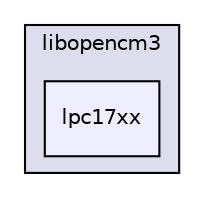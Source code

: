 digraph "/home/esdentem/projects/libopencm3/libopencm3-git/include/libopencm3/lpc17xx/" {
  compound=true
  node [ fontsize="10", fontname="Helvetica"];
  edge [ labelfontsize="10", labelfontname="Helvetica"];
  subgraph clusterdir_6a7820b97a7704ff85bcff20dea7ce23 {
    graph [ bgcolor="#ddddee", pencolor="black", label="libopencm3" fontname="Helvetica", fontsize="10", URL="dir_6a7820b97a7704ff85bcff20dea7ce23.html"]
  dir_33c5f16cd77f7881097367e4c9351f70 [shape=box, label="lpc17xx", style="filled", fillcolor="#eeeeff", pencolor="black", URL="dir_33c5f16cd77f7881097367e4c9351f70.html"];
  }
}
